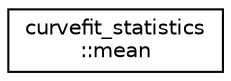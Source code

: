 digraph "Graphical Class Hierarchy"
{
  edge [fontname="Helvetica",fontsize="10",labelfontname="Helvetica",labelfontsize="10"];
  node [fontname="Helvetica",fontsize="10",shape=record];
  rankdir="LR";
  Node0 [label="curvefit_statistics\l::mean",height=0.2,width=0.4,color="black", fillcolor="white", style="filled",URL="$interfacecurvefit__statistics_1_1mean.html",tooltip="Computes the mean of a data set. "];
}
